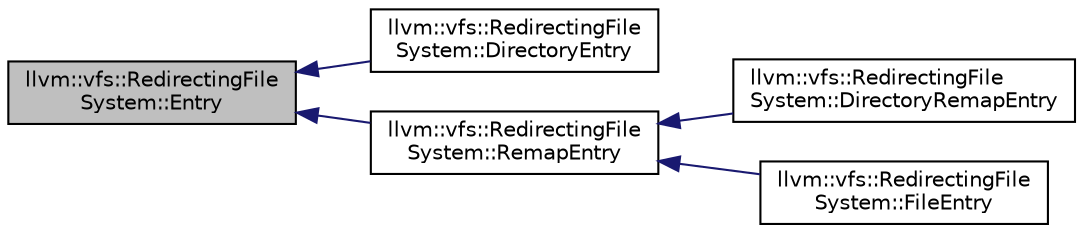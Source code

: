 digraph "llvm::vfs::RedirectingFileSystem::Entry"
{
 // LATEX_PDF_SIZE
  bgcolor="transparent";
  edge [fontname="Helvetica",fontsize="10",labelfontname="Helvetica",labelfontsize="10"];
  node [fontname="Helvetica",fontsize="10",shape=record];
  rankdir="LR";
  Node1 [label="llvm::vfs::RedirectingFile\lSystem::Entry",height=0.2,width=0.4,color="black", fillcolor="grey75", style="filled", fontcolor="black",tooltip="A single file or directory in the VFS."];
  Node1 -> Node2 [dir="back",color="midnightblue",fontsize="10",style="solid",fontname="Helvetica"];
  Node2 [label="llvm::vfs::RedirectingFile\lSystem::DirectoryEntry",height=0.2,width=0.4,color="black",URL="$classllvm_1_1vfs_1_1RedirectingFileSystem_1_1DirectoryEntry.html",tooltip="A directory in the vfs with explicitly specified contents."];
  Node1 -> Node3 [dir="back",color="midnightblue",fontsize="10",style="solid",fontname="Helvetica"];
  Node3 [label="llvm::vfs::RedirectingFile\lSystem::RemapEntry",height=0.2,width=0.4,color="black",URL="$classllvm_1_1vfs_1_1RedirectingFileSystem_1_1RemapEntry.html",tooltip="A file or directory in the vfs that is mapped to a file or directory in the external filesystem."];
  Node3 -> Node4 [dir="back",color="midnightblue",fontsize="10",style="solid",fontname="Helvetica"];
  Node4 [label="llvm::vfs::RedirectingFile\lSystem::DirectoryRemapEntry",height=0.2,width=0.4,color="black",URL="$classllvm_1_1vfs_1_1RedirectingFileSystem_1_1DirectoryRemapEntry.html",tooltip="A directory in the vfs that maps to a directory in the external file system."];
  Node3 -> Node5 [dir="back",color="midnightblue",fontsize="10",style="solid",fontname="Helvetica"];
  Node5 [label="llvm::vfs::RedirectingFile\lSystem::FileEntry",height=0.2,width=0.4,color="black",URL="$classllvm_1_1vfs_1_1RedirectingFileSystem_1_1FileEntry.html",tooltip="A file in the vfs that maps to a file in the external file system."];
}
